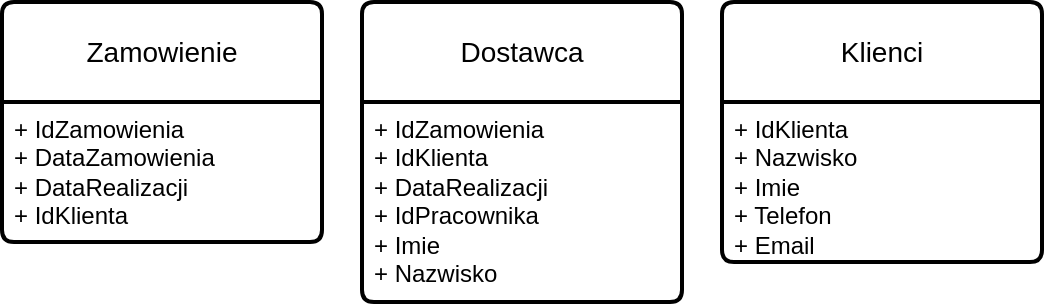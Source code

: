 <mxfile version="24.2.3" type="github">
  <diagram name="Strona-1" id="WkVspHhACQMJAxJm_E4U">
    <mxGraphModel dx="815" dy="468" grid="1" gridSize="10" guides="1" tooltips="1" connect="1" arrows="1" fold="1" page="1" pageScale="1" pageWidth="827" pageHeight="1169" math="0" shadow="0">
      <root>
        <mxCell id="0" />
        <mxCell id="1" parent="0" />
        <mxCell id="b4jzPHKlk284ow4nICsr-26" value="Zamowienie" style="swimlane;childLayout=stackLayout;horizontal=1;startSize=50;horizontalStack=0;rounded=1;fontSize=14;fontStyle=0;strokeWidth=2;resizeParent=0;resizeLast=1;shadow=0;dashed=0;align=center;arcSize=4;whiteSpace=wrap;html=1;" vertex="1" parent="1">
          <mxGeometry x="210" y="100" width="160" height="120" as="geometry" />
        </mxCell>
        <mxCell id="b4jzPHKlk284ow4nICsr-27" value="+ IdZamowienia&lt;br&gt;+ DataZamowienia&lt;br&gt;+ DataRealizacji&lt;div&gt;+ IdKlienta&lt;/div&gt;" style="align=left;strokeColor=none;fillColor=none;spacingLeft=4;fontSize=12;verticalAlign=top;resizable=0;rotatable=0;part=1;html=1;" vertex="1" parent="b4jzPHKlk284ow4nICsr-26">
          <mxGeometry y="50" width="160" height="70" as="geometry" />
        </mxCell>
        <mxCell id="b4jzPHKlk284ow4nICsr-30" value="Klienci" style="swimlane;childLayout=stackLayout;horizontal=1;startSize=50;horizontalStack=0;rounded=1;fontSize=14;fontStyle=0;strokeWidth=2;resizeParent=0;resizeLast=1;shadow=0;dashed=0;align=center;arcSize=4;whiteSpace=wrap;html=1;" vertex="1" parent="1">
          <mxGeometry x="570" y="100" width="160" height="130" as="geometry" />
        </mxCell>
        <mxCell id="b4jzPHKlk284ow4nICsr-31" value="+ IdKlienta&lt;br&gt;+ Nazwisko&lt;br&gt;+ Imie&lt;div&gt;+ T&lt;span style=&quot;background-color: initial;&quot;&gt;elefon&lt;/span&gt;&lt;/div&gt;&lt;div&gt;+ Email&lt;/div&gt;&lt;div&gt;&lt;br&gt;&lt;/div&gt;" style="align=left;strokeColor=none;fillColor=none;spacingLeft=4;fontSize=12;verticalAlign=top;resizable=0;rotatable=0;part=1;html=1;" vertex="1" parent="b4jzPHKlk284ow4nICsr-30">
          <mxGeometry y="50" width="160" height="80" as="geometry" />
        </mxCell>
        <mxCell id="b4jzPHKlk284ow4nICsr-32" value="Dostawca" style="swimlane;childLayout=stackLayout;horizontal=1;startSize=50;horizontalStack=0;rounded=1;fontSize=14;fontStyle=0;strokeWidth=2;resizeParent=0;resizeLast=1;shadow=0;dashed=0;align=center;arcSize=4;whiteSpace=wrap;html=1;" vertex="1" parent="1">
          <mxGeometry x="390" y="100" width="160" height="150" as="geometry" />
        </mxCell>
        <mxCell id="b4jzPHKlk284ow4nICsr-33" value="+ IdZamowienia&lt;br&gt;+ IdKlienta&lt;br&gt;+ DataRealizacji&lt;div&gt;+ IdPracownika&lt;/div&gt;&lt;div&gt;+ Imie&lt;/div&gt;&lt;div&gt;+ Nazwisko&lt;/div&gt;" style="align=left;strokeColor=none;fillColor=none;spacingLeft=4;fontSize=12;verticalAlign=top;resizable=0;rotatable=0;part=1;html=1;" vertex="1" parent="b4jzPHKlk284ow4nICsr-32">
          <mxGeometry y="50" width="160" height="100" as="geometry" />
        </mxCell>
      </root>
    </mxGraphModel>
  </diagram>
</mxfile>
